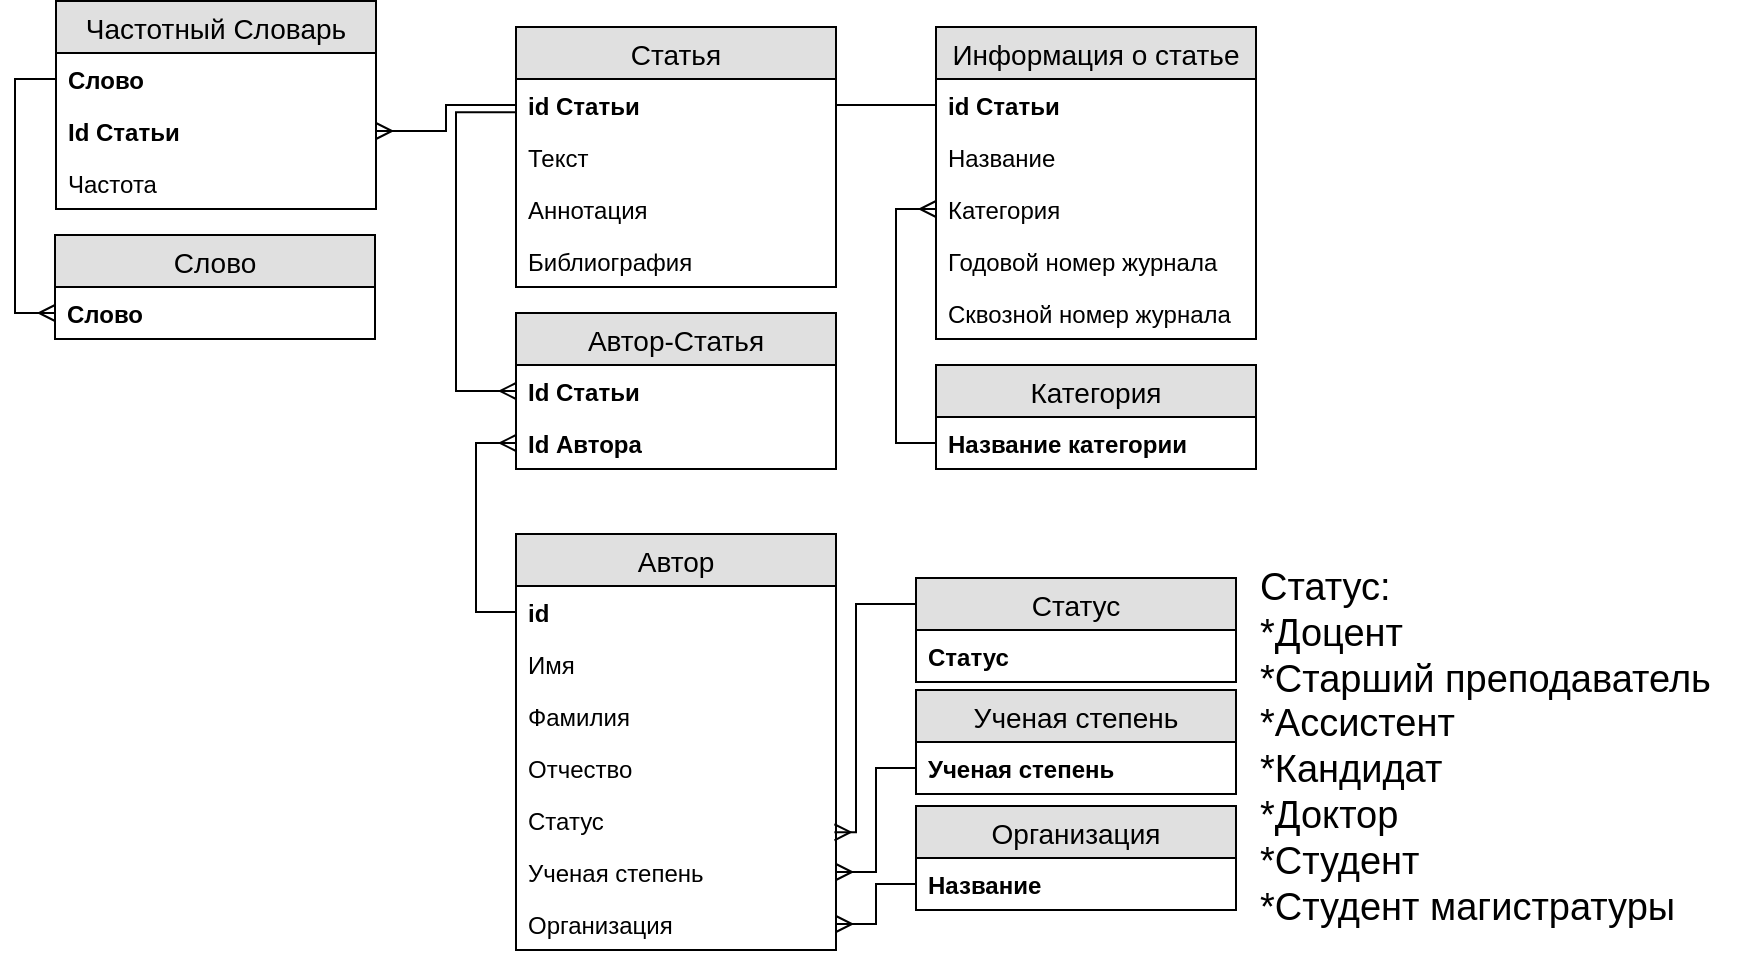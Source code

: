 <mxfile version="10.8.0" type="github"><diagram id="u3JVg_JIHPz_R9Osk6md" name="Ð¡ÑÑÐ°Ð½Ð¸ÑÐ° 1"><mxGraphModel dx="1788" dy="631" grid="1" gridSize="10" guides="1" tooltips="1" connect="1" arrows="1" fold="1" page="1" pageScale="1" pageWidth="827" pageHeight="1169" math="0" shadow="0"><root><mxCell id="0"/><mxCell id="1" parent="0"/><mxCell id="RnDA4v7oDeRX2Iz0YXKO-1" value="Статья" style="swimlane;fontStyle=0;childLayout=stackLayout;horizontal=1;startSize=26;fillColor=#e0e0e0;horizontalStack=0;resizeParent=1;resizeParentMax=0;resizeLast=0;collapsible=1;marginBottom=0;swimlaneFillColor=#ffffff;align=center;fontSize=14;" parent="1" vertex="1"><mxGeometry x="150" y="150.5" width="160" height="130" as="geometry"/></mxCell><mxCell id="RnDA4v7oDeRX2Iz0YXKO-2" value="id Статьи" style="text;strokeColor=none;fillColor=none;spacingLeft=4;spacingRight=4;overflow=hidden;rotatable=0;points=[[0,0.5],[1,0.5]];portConstraint=eastwest;fontSize=12;fontStyle=1" parent="RnDA4v7oDeRX2Iz0YXKO-1" vertex="1"><mxGeometry y="26" width="160" height="26" as="geometry"/></mxCell><mxCell id="RnDA4v7oDeRX2Iz0YXKO-6" value="Текст" style="text;strokeColor=none;fillColor=none;spacingLeft=4;spacingRight=4;overflow=hidden;rotatable=0;points=[[0,0.5],[1,0.5]];portConstraint=eastwest;fontSize=12;" parent="RnDA4v7oDeRX2Iz0YXKO-1" vertex="1"><mxGeometry y="52" width="160" height="26" as="geometry"/></mxCell><mxCell id="gyCf1yMemhcAM3l4t3kQ-5" value="Аннотация" style="text;strokeColor=none;fillColor=none;spacingLeft=4;spacingRight=4;overflow=hidden;rotatable=0;points=[[0,0.5],[1,0.5]];portConstraint=eastwest;fontSize=12;" vertex="1" parent="RnDA4v7oDeRX2Iz0YXKO-1"><mxGeometry y="78" width="160" height="26" as="geometry"/></mxCell><mxCell id="gyCf1yMemhcAM3l4t3kQ-12" value="Библиография" style="text;strokeColor=none;fillColor=none;spacingLeft=4;spacingRight=4;overflow=hidden;rotatable=0;points=[[0,0.5],[1,0.5]];portConstraint=eastwest;fontSize=12;" vertex="1" parent="RnDA4v7oDeRX2Iz0YXKO-1"><mxGeometry y="104" width="160" height="26" as="geometry"/></mxCell><mxCell id="RnDA4v7oDeRX2Iz0YXKO-7" value="Категория" style="swimlane;fontStyle=0;childLayout=stackLayout;horizontal=1;startSize=26;fillColor=#e0e0e0;horizontalStack=0;resizeParent=1;resizeParentMax=0;resizeLast=0;collapsible=1;marginBottom=0;swimlaneFillColor=#ffffff;align=center;fontSize=14;" parent="1" vertex="1"><mxGeometry x="360" y="319.5" width="160" height="52" as="geometry"/></mxCell><mxCell id="RnDA4v7oDeRX2Iz0YXKO-8" value="Название категории" style="text;strokeColor=none;fillColor=none;spacingLeft=4;spacingRight=4;overflow=hidden;rotatable=0;points=[[0,0.5],[1,0.5]];portConstraint=eastwest;fontSize=12;fontStyle=1" parent="RnDA4v7oDeRX2Iz0YXKO-7" vertex="1"><mxGeometry y="26" width="160" height="26" as="geometry"/></mxCell><mxCell id="RnDA4v7oDeRX2Iz0YXKO-14" style="edgeStyle=orthogonalEdgeStyle;rounded=0;orthogonalLoop=1;jettySize=auto;html=1;entryX=0;entryY=0.5;entryDx=0;entryDy=0;startArrow=ERmany;startFill=0;endArrow=none;endFill=0;" parent="1" source="RnDA4v7oDeRX2Iz0YXKO-3" target="RnDA4v7oDeRX2Iz0YXKO-8" edge="1"><mxGeometry relative="1" as="geometry"/></mxCell><mxCell id="RnDA4v7oDeRX2Iz0YXKO-20" value="Автор" style="swimlane;fontStyle=0;childLayout=stackLayout;horizontal=1;startSize=26;fillColor=#e0e0e0;horizontalStack=0;resizeParent=1;resizeParentMax=0;resizeLast=0;collapsible=1;marginBottom=0;swimlaneFillColor=#ffffff;align=center;fontSize=14;" parent="1" vertex="1"><mxGeometry x="150" y="404" width="160" height="208" as="geometry"/></mxCell><mxCell id="RnDA4v7oDeRX2Iz0YXKO-21" value="id" style="text;strokeColor=none;fillColor=none;spacingLeft=4;spacingRight=4;overflow=hidden;rotatable=0;points=[[0,0.5],[1,0.5]];portConstraint=eastwest;fontSize=12;fontStyle=1" parent="RnDA4v7oDeRX2Iz0YXKO-20" vertex="1"><mxGeometry y="26" width="160" height="26" as="geometry"/></mxCell><mxCell id="RnDA4v7oDeRX2Iz0YXKO-22" value="Имя" style="text;strokeColor=none;fillColor=none;spacingLeft=4;spacingRight=4;overflow=hidden;rotatable=0;points=[[0,0.5],[1,0.5]];portConstraint=eastwest;fontSize=12;" parent="RnDA4v7oDeRX2Iz0YXKO-20" vertex="1"><mxGeometry y="52" width="160" height="26" as="geometry"/></mxCell><mxCell id="RnDA4v7oDeRX2Iz0YXKO-23" value="Фамилия&#10;" style="text;strokeColor=none;fillColor=none;spacingLeft=4;spacingRight=4;overflow=hidden;rotatable=0;points=[[0,0.5],[1,0.5]];portConstraint=eastwest;fontSize=12;" parent="RnDA4v7oDeRX2Iz0YXKO-20" vertex="1"><mxGeometry y="78" width="160" height="26" as="geometry"/></mxCell><mxCell id="RnDA4v7oDeRX2Iz0YXKO-24" value="Отчество" style="text;strokeColor=none;fillColor=none;spacingLeft=4;spacingRight=4;overflow=hidden;rotatable=0;points=[[0,0.5],[1,0.5]];portConstraint=eastwest;fontSize=12;" parent="RnDA4v7oDeRX2Iz0YXKO-20" vertex="1"><mxGeometry y="104" width="160" height="26" as="geometry"/></mxCell><mxCell id="gyCf1yMemhcAM3l4t3kQ-18" value="Статус" style="text;strokeColor=none;fillColor=none;spacingLeft=4;spacingRight=4;overflow=hidden;rotatable=0;points=[[0,0.5],[1,0.5]];portConstraint=eastwest;fontSize=12;" vertex="1" parent="RnDA4v7oDeRX2Iz0YXKO-20"><mxGeometry y="130" width="160" height="26" as="geometry"/></mxCell><mxCell id="gyCf1yMemhcAM3l4t3kQ-22" value="Ученая степень" style="text;strokeColor=none;fillColor=none;spacingLeft=4;spacingRight=4;overflow=hidden;rotatable=0;points=[[0,0.5],[1,0.5]];portConstraint=eastwest;fontSize=12;" vertex="1" parent="RnDA4v7oDeRX2Iz0YXKO-20"><mxGeometry y="156" width="160" height="26" as="geometry"/></mxCell><mxCell id="RnDA4v7oDeRX2Iz0YXKO-25" value="Организация" style="text;strokeColor=none;fillColor=none;spacingLeft=4;spacingRight=4;overflow=hidden;rotatable=0;points=[[0,0.5],[1,0.5]];portConstraint=eastwest;fontSize=12;" parent="RnDA4v7oDeRX2Iz0YXKO-20" vertex="1"><mxGeometry y="182" width="160" height="26" as="geometry"/></mxCell><mxCell id="RnDA4v7oDeRX2Iz0YXKO-27" value="Организация" style="swimlane;fontStyle=0;childLayout=stackLayout;horizontal=1;startSize=26;fillColor=#e0e0e0;horizontalStack=0;resizeParent=1;resizeParentMax=0;resizeLast=0;collapsible=1;marginBottom=0;swimlaneFillColor=#ffffff;align=center;fontSize=14;" parent="1" vertex="1"><mxGeometry x="350" y="540" width="160" height="52" as="geometry"/></mxCell><mxCell id="RnDA4v7oDeRX2Iz0YXKO-28" value="Название" style="text;strokeColor=none;fillColor=none;spacingLeft=4;spacingRight=4;overflow=hidden;rotatable=0;points=[[0,0.5],[1,0.5]];portConstraint=eastwest;fontSize=12;fontStyle=1" parent="RnDA4v7oDeRX2Iz0YXKO-27" vertex="1"><mxGeometry y="26" width="160" height="26" as="geometry"/></mxCell><mxCell id="RnDA4v7oDeRX2Iz0YXKO-32" value="Статус" style="swimlane;fontStyle=0;childLayout=stackLayout;horizontal=1;startSize=26;fillColor=#e0e0e0;horizontalStack=0;resizeParent=1;resizeParentMax=0;resizeLast=0;collapsible=1;marginBottom=0;swimlaneFillColor=#ffffff;align=center;fontSize=14;" parent="1" vertex="1"><mxGeometry x="350" y="426" width="160" height="52" as="geometry"/></mxCell><mxCell id="RnDA4v7oDeRX2Iz0YXKO-33" value="Статус" style="text;strokeColor=none;fillColor=none;spacingLeft=4;spacingRight=4;overflow=hidden;rotatable=0;points=[[0,0.5],[1,0.5]];portConstraint=eastwest;fontSize=12;fontStyle=1" parent="RnDA4v7oDeRX2Iz0YXKO-32" vertex="1"><mxGeometry y="26" width="160" height="26" as="geometry"/></mxCell><mxCell id="RnDA4v7oDeRX2Iz0YXKO-36" style="edgeStyle=orthogonalEdgeStyle;rounded=0;orthogonalLoop=1;jettySize=auto;html=1;exitX=0.995;exitY=0.736;exitDx=0;exitDy=0;entryX=0;entryY=0.5;entryDx=0;entryDy=0;startArrow=ERmany;startFill=0;endArrow=none;endFill=0;exitPerimeter=0;" parent="1" source="gyCf1yMemhcAM3l4t3kQ-18" target="RnDA4v7oDeRX2Iz0YXKO-33" edge="1"><mxGeometry relative="1" as="geometry"><mxPoint x="309.931" y="624.862" as="sourcePoint"/><Array as="points"><mxPoint x="320" y="553"/><mxPoint x="320" y="439"/></Array></mxGeometry></mxCell><mxCell id="RnDA4v7oDeRX2Iz0YXKO-37" value="Автор-Статья" style="swimlane;fontStyle=0;childLayout=stackLayout;horizontal=1;startSize=26;fillColor=#e0e0e0;horizontalStack=0;resizeParent=1;resizeParentMax=0;resizeLast=0;collapsible=1;marginBottom=0;swimlaneFillColor=#ffffff;align=center;fontSize=14;" parent="1" vertex="1"><mxGeometry x="150" y="293.5" width="160" height="78" as="geometry"/></mxCell><mxCell id="RnDA4v7oDeRX2Iz0YXKO-38" value="Id Статьи" style="text;strokeColor=none;fillColor=none;spacingLeft=4;spacingRight=4;overflow=hidden;rotatable=0;points=[[0,0.5],[1,0.5]];portConstraint=eastwest;fontSize=12;fontStyle=1" parent="RnDA4v7oDeRX2Iz0YXKO-37" vertex="1"><mxGeometry y="26" width="160" height="26" as="geometry"/></mxCell><mxCell id="RnDA4v7oDeRX2Iz0YXKO-39" value="Id Автора" style="text;strokeColor=none;fillColor=none;spacingLeft=4;spacingRight=4;overflow=hidden;rotatable=0;points=[[0,0.5],[1,0.5]];portConstraint=eastwest;fontSize=12;fontStyle=1" parent="RnDA4v7oDeRX2Iz0YXKO-37" vertex="1"><mxGeometry y="52" width="160" height="26" as="geometry"/></mxCell><mxCell id="RnDA4v7oDeRX2Iz0YXKO-41" style="edgeStyle=orthogonalEdgeStyle;rounded=0;orthogonalLoop=1;jettySize=auto;html=1;exitX=0;exitY=0.5;exitDx=0;exitDy=0;entryX=0;entryY=0.5;entryDx=0;entryDy=0;startArrow=ERmany;startFill=0;endArrow=none;endFill=0;" parent="1" source="RnDA4v7oDeRX2Iz0YXKO-39" target="RnDA4v7oDeRX2Iz0YXKO-21" edge="1"><mxGeometry relative="1" as="geometry"/></mxCell><mxCell id="RnDA4v7oDeRX2Iz0YXKO-55" value="Частотный Словарь" style="swimlane;fontStyle=0;childLayout=stackLayout;horizontal=1;startSize=26;fillColor=#e0e0e0;horizontalStack=0;resizeParent=1;resizeParentMax=0;resizeLast=0;collapsible=1;marginBottom=0;swimlaneFillColor=#ffffff;align=center;fontSize=14;" parent="1" vertex="1"><mxGeometry x="-80" y="137.5" width="160" height="104" as="geometry"/></mxCell><mxCell id="RnDA4v7oDeRX2Iz0YXKO-56" value="Слово" style="text;strokeColor=none;fillColor=none;spacingLeft=4;spacingRight=4;overflow=hidden;rotatable=0;points=[[0,0.5],[1,0.5]];portConstraint=eastwest;fontSize=12;fontStyle=1" parent="RnDA4v7oDeRX2Iz0YXKO-55" vertex="1"><mxGeometry y="26" width="160" height="26" as="geometry"/></mxCell><mxCell id="RnDA4v7oDeRX2Iz0YXKO-57" value="Id Статьи" style="text;strokeColor=none;fillColor=none;spacingLeft=4;spacingRight=4;overflow=hidden;rotatable=0;points=[[0,0.5],[1,0.5]];portConstraint=eastwest;fontSize=12;fontStyle=1" parent="RnDA4v7oDeRX2Iz0YXKO-55" vertex="1"><mxGeometry y="52" width="160" height="26" as="geometry"/></mxCell><mxCell id="RnDA4v7oDeRX2Iz0YXKO-58" value="Частота" style="text;strokeColor=none;fillColor=none;spacingLeft=4;spacingRight=4;overflow=hidden;rotatable=0;points=[[0,0.5],[1,0.5]];portConstraint=eastwest;fontSize=12;" parent="RnDA4v7oDeRX2Iz0YXKO-55" vertex="1"><mxGeometry y="78" width="160" height="26" as="geometry"/></mxCell><mxCell id="RnDA4v7oDeRX2Iz0YXKO-59" value="Слово" style="swimlane;fontStyle=0;childLayout=stackLayout;horizontal=1;startSize=26;fillColor=#e0e0e0;horizontalStack=0;resizeParent=1;resizeParentMax=0;resizeLast=0;collapsible=1;marginBottom=0;swimlaneFillColor=#ffffff;align=center;fontSize=14;" parent="1" vertex="1"><mxGeometry x="-80.5" y="254.5" width="160" height="52" as="geometry"/></mxCell><mxCell id="RnDA4v7oDeRX2Iz0YXKO-60" value="Слово" style="text;strokeColor=none;fillColor=none;spacingLeft=4;spacingRight=4;overflow=hidden;rotatable=0;points=[[0,0.5],[1,0.5]];portConstraint=eastwest;fontSize=12;fontStyle=1" parent="RnDA4v7oDeRX2Iz0YXKO-59" vertex="1"><mxGeometry y="26" width="160" height="26" as="geometry"/></mxCell><mxCell id="gyCf1yMemhcAM3l4t3kQ-2" value="Информация о статье" style="swimlane;fontStyle=0;childLayout=stackLayout;horizontal=1;startSize=26;fillColor=#e0e0e0;horizontalStack=0;resizeParent=1;resizeParentMax=0;resizeLast=0;collapsible=1;marginBottom=0;swimlaneFillColor=#ffffff;align=center;fontSize=14;" vertex="1" parent="1"><mxGeometry x="360" y="150.5" width="160" height="156" as="geometry"/></mxCell><mxCell id="gyCf1yMemhcAM3l4t3kQ-4" value="id Статьи" style="text;strokeColor=none;fillColor=none;spacingLeft=4;spacingRight=4;overflow=hidden;rotatable=0;points=[[0,0.5],[1,0.5]];portConstraint=eastwest;fontSize=12;fontStyle=1" vertex="1" parent="gyCf1yMemhcAM3l4t3kQ-2"><mxGeometry y="26" width="160" height="26" as="geometry"/></mxCell><mxCell id="gyCf1yMemhcAM3l4t3kQ-1" value="Название" style="text;strokeColor=none;fillColor=none;spacingLeft=4;spacingRight=4;overflow=hidden;rotatable=0;points=[[0,0.5],[1,0.5]];portConstraint=eastwest;fontSize=12;" vertex="1" parent="gyCf1yMemhcAM3l4t3kQ-2"><mxGeometry y="52" width="160" height="26" as="geometry"/></mxCell><mxCell id="RnDA4v7oDeRX2Iz0YXKO-3" value="Категория" style="text;strokeColor=none;fillColor=none;spacingLeft=4;spacingRight=4;overflow=hidden;rotatable=0;points=[[0,0.5],[1,0.5]];portConstraint=eastwest;fontSize=12;" parent="gyCf1yMemhcAM3l4t3kQ-2" vertex="1"><mxGeometry y="78" width="160" height="26" as="geometry"/></mxCell><mxCell id="RnDA4v7oDeRX2Iz0YXKO-4" value="Годовой номер журнала" style="text;strokeColor=none;fillColor=none;spacingLeft=4;spacingRight=4;overflow=hidden;rotatable=0;points=[[0,0.5],[1,0.5]];portConstraint=eastwest;fontSize=12;" parent="gyCf1yMemhcAM3l4t3kQ-2" vertex="1"><mxGeometry y="104" width="160" height="26" as="geometry"/></mxCell><mxCell id="gyCf1yMemhcAM3l4t3kQ-3" value="Сквозной номер журнала" style="text;strokeColor=none;fillColor=none;spacingLeft=4;spacingRight=4;overflow=hidden;rotatable=0;points=[[0,0.5],[1,0.5]];portConstraint=eastwest;fontSize=12;" vertex="1" parent="gyCf1yMemhcAM3l4t3kQ-2"><mxGeometry y="130" width="160" height="26" as="geometry"/></mxCell><mxCell id="gyCf1yMemhcAM3l4t3kQ-13" style="edgeStyle=orthogonalEdgeStyle;rounded=0;orthogonalLoop=1;jettySize=auto;html=1;exitX=1;exitY=0.5;exitDx=0;exitDy=0;endArrow=none;endFill=0;startArrow=ERmany;startFill=0;" edge="1" parent="1" source="RnDA4v7oDeRX2Iz0YXKO-57" target="RnDA4v7oDeRX2Iz0YXKO-2"><mxGeometry relative="1" as="geometry"/></mxCell><mxCell id="gyCf1yMemhcAM3l4t3kQ-15" style="edgeStyle=orthogonalEdgeStyle;rounded=0;orthogonalLoop=1;jettySize=auto;html=1;exitX=0;exitY=0.5;exitDx=0;exitDy=0;startArrow=ERmany;startFill=0;endArrow=none;endFill=0;" edge="1" parent="1" source="RnDA4v7oDeRX2Iz0YXKO-60" target="RnDA4v7oDeRX2Iz0YXKO-56"><mxGeometry relative="1" as="geometry"/></mxCell><mxCell id="gyCf1yMemhcAM3l4t3kQ-16" style="edgeStyle=orthogonalEdgeStyle;rounded=0;orthogonalLoop=1;jettySize=auto;html=1;exitX=0;exitY=0.5;exitDx=0;exitDy=0;startArrow=ERmany;startFill=0;endArrow=none;endFill=0;entryX=0.002;entryY=0.638;entryDx=0;entryDy=0;entryPerimeter=0;" edge="1" parent="1" source="RnDA4v7oDeRX2Iz0YXKO-38" target="RnDA4v7oDeRX2Iz0YXKO-2"><mxGeometry relative="1" as="geometry"><mxPoint x="140" y="200" as="targetPoint"/><Array as="points"><mxPoint x="120" y="333"/><mxPoint x="120" y="193"/></Array></mxGeometry></mxCell><mxCell id="gyCf1yMemhcAM3l4t3kQ-17" style="edgeStyle=orthogonalEdgeStyle;rounded=0;orthogonalLoop=1;jettySize=auto;html=1;exitX=1;exitY=0.5;exitDx=0;exitDy=0;entryX=0;entryY=0.5;entryDx=0;entryDy=0;startArrow=none;startFill=0;endArrow=none;endFill=0;" edge="1" parent="1" source="RnDA4v7oDeRX2Iz0YXKO-2" target="gyCf1yMemhcAM3l4t3kQ-4"><mxGeometry relative="1" as="geometry"/></mxCell><mxCell id="gyCf1yMemhcAM3l4t3kQ-20" style="edgeStyle=orthogonalEdgeStyle;rounded=0;orthogonalLoop=1;jettySize=auto;html=1;exitX=1;exitY=0.5;exitDx=0;exitDy=0;entryX=0;entryY=0.5;entryDx=0;entryDy=0;startArrow=ERmany;startFill=0;endArrow=none;endFill=0;" edge="1" parent="1" source="RnDA4v7oDeRX2Iz0YXKO-25" target="RnDA4v7oDeRX2Iz0YXKO-28"><mxGeometry relative="1" as="geometry"/></mxCell><mxCell id="gyCf1yMemhcAM3l4t3kQ-21" value="&lt;font style=&quot;font-size: 19px&quot;&gt;Статус:&lt;br&gt;*Доцент&lt;br&gt;*Старший преподаватель&lt;br&gt;*Ассистент&lt;br&gt;*Кандидат&lt;br&gt;*Доктор&lt;br&gt;*Студент&lt;br&gt;&lt;/font&gt;&lt;font style=&quot;font-size: 19px&quot;&gt;*Студент магистратуры&lt;/font&gt;&lt;br&gt;" style="text;html=1;resizable=0;points=[];autosize=1;align=left;verticalAlign=top;spacingTop=-4;" vertex="1" parent="1"><mxGeometry x="520" y="417" width="240" height="130" as="geometry"/></mxCell><mxCell id="gyCf1yMemhcAM3l4t3kQ-23" value="Ученая степень" style="swimlane;fontStyle=0;childLayout=stackLayout;horizontal=1;startSize=26;fillColor=#e0e0e0;horizontalStack=0;resizeParent=1;resizeParentMax=0;resizeLast=0;collapsible=1;marginBottom=0;swimlaneFillColor=#ffffff;align=center;fontSize=14;" vertex="1" parent="1"><mxGeometry x="350" y="482" width="160" height="52" as="geometry"/></mxCell><mxCell id="gyCf1yMemhcAM3l4t3kQ-24" value="Ученая степень" style="text;strokeColor=none;fillColor=none;spacingLeft=4;spacingRight=4;overflow=hidden;rotatable=0;points=[[0,0.5],[1,0.5]];portConstraint=eastwest;fontSize=12;fontStyle=1" vertex="1" parent="gyCf1yMemhcAM3l4t3kQ-23"><mxGeometry y="26" width="160" height="26" as="geometry"/></mxCell><mxCell id="gyCf1yMemhcAM3l4t3kQ-27" style="edgeStyle=orthogonalEdgeStyle;rounded=0;orthogonalLoop=1;jettySize=auto;html=1;exitX=1;exitY=0.5;exitDx=0;exitDy=0;startArrow=ERmany;startFill=0;endArrow=none;endFill=0;" edge="1" parent="1" source="gyCf1yMemhcAM3l4t3kQ-22" target="gyCf1yMemhcAM3l4t3kQ-24"><mxGeometry relative="1" as="geometry"/></mxCell></root></mxGraphModel></diagram></mxfile>